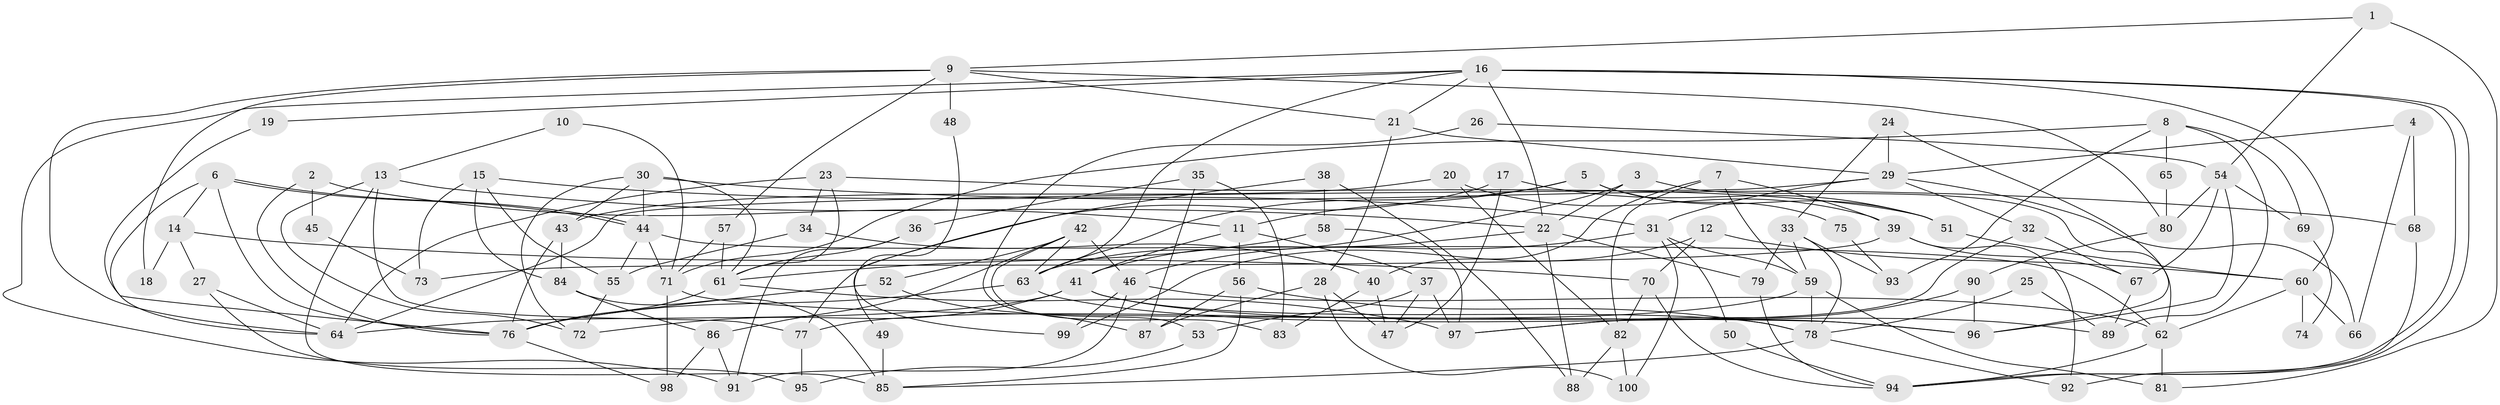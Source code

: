 // coarse degree distribution, {7: 0.05, 2: 0.15, 4: 0.125, 5: 0.15, 8: 0.15, 6: 0.1, 10: 0.025, 3: 0.175, 9: 0.05, 11: 0.025}
// Generated by graph-tools (version 1.1) at 2025/52/03/04/25 21:52:17]
// undirected, 100 vertices, 200 edges
graph export_dot {
graph [start="1"]
  node [color=gray90,style=filled];
  1;
  2;
  3;
  4;
  5;
  6;
  7;
  8;
  9;
  10;
  11;
  12;
  13;
  14;
  15;
  16;
  17;
  18;
  19;
  20;
  21;
  22;
  23;
  24;
  25;
  26;
  27;
  28;
  29;
  30;
  31;
  32;
  33;
  34;
  35;
  36;
  37;
  38;
  39;
  40;
  41;
  42;
  43;
  44;
  45;
  46;
  47;
  48;
  49;
  50;
  51;
  52;
  53;
  54;
  55;
  56;
  57;
  58;
  59;
  60;
  61;
  62;
  63;
  64;
  65;
  66;
  67;
  68;
  69;
  70;
  71;
  72;
  73;
  74;
  75;
  76;
  77;
  78;
  79;
  80;
  81;
  82;
  83;
  84;
  85;
  86;
  87;
  88;
  89;
  90;
  91;
  92;
  93;
  94;
  95;
  96;
  97;
  98;
  99;
  100;
  1 -- 9;
  1 -- 81;
  1 -- 54;
  2 -- 76;
  2 -- 11;
  2 -- 45;
  3 -- 62;
  3 -- 22;
  3 -- 63;
  4 -- 66;
  4 -- 29;
  4 -- 68;
  5 -- 51;
  5 -- 63;
  5 -- 11;
  5 -- 75;
  6 -- 76;
  6 -- 44;
  6 -- 44;
  6 -- 14;
  6 -- 64;
  7 -- 59;
  7 -- 40;
  7 -- 39;
  7 -- 82;
  8 -- 89;
  8 -- 71;
  8 -- 65;
  8 -- 69;
  8 -- 93;
  9 -- 64;
  9 -- 21;
  9 -- 18;
  9 -- 48;
  9 -- 57;
  9 -- 80;
  10 -- 13;
  10 -- 71;
  11 -- 41;
  11 -- 37;
  11 -- 56;
  12 -- 60;
  12 -- 70;
  12 -- 99;
  13 -- 22;
  13 -- 85;
  13 -- 72;
  13 -- 77;
  14 -- 70;
  14 -- 18;
  14 -- 27;
  15 -- 55;
  15 -- 31;
  15 -- 73;
  15 -- 84;
  16 -- 63;
  16 -- 94;
  16 -- 94;
  16 -- 19;
  16 -- 21;
  16 -- 22;
  16 -- 60;
  16 -- 91;
  17 -- 77;
  17 -- 47;
  17 -- 51;
  19 -- 76;
  20 -- 43;
  20 -- 39;
  20 -- 82;
  21 -- 29;
  21 -- 28;
  22 -- 41;
  22 -- 79;
  22 -- 88;
  23 -- 61;
  23 -- 51;
  23 -- 34;
  23 -- 64;
  24 -- 29;
  24 -- 96;
  24 -- 33;
  25 -- 78;
  25 -- 89;
  26 -- 54;
  26 -- 53;
  27 -- 64;
  27 -- 95;
  28 -- 87;
  28 -- 47;
  28 -- 100;
  29 -- 31;
  29 -- 64;
  29 -- 32;
  29 -- 66;
  30 -- 44;
  30 -- 72;
  30 -- 43;
  30 -- 61;
  30 -- 68;
  31 -- 46;
  31 -- 100;
  31 -- 50;
  31 -- 59;
  32 -- 67;
  32 -- 97;
  33 -- 78;
  33 -- 59;
  33 -- 79;
  33 -- 93;
  34 -- 40;
  34 -- 55;
  35 -- 36;
  35 -- 87;
  35 -- 83;
  36 -- 61;
  36 -- 91;
  37 -- 97;
  37 -- 47;
  37 -- 53;
  38 -- 58;
  38 -- 88;
  38 -- 49;
  39 -- 92;
  39 -- 67;
  39 -- 73;
  40 -- 83;
  40 -- 47;
  41 -- 72;
  41 -- 64;
  41 -- 78;
  41 -- 96;
  42 -- 63;
  42 -- 86;
  42 -- 46;
  42 -- 52;
  42 -- 83;
  43 -- 84;
  43 -- 76;
  44 -- 71;
  44 -- 55;
  44 -- 62;
  45 -- 73;
  46 -- 62;
  46 -- 91;
  46 -- 99;
  48 -- 99;
  49 -- 85;
  50 -- 94;
  51 -- 60;
  52 -- 76;
  52 -- 87;
  53 -- 95;
  54 -- 96;
  54 -- 67;
  54 -- 69;
  54 -- 80;
  55 -- 72;
  56 -- 78;
  56 -- 85;
  56 -- 87;
  57 -- 61;
  57 -- 71;
  58 -- 97;
  58 -- 61;
  59 -- 77;
  59 -- 78;
  59 -- 81;
  60 -- 62;
  60 -- 66;
  60 -- 74;
  61 -- 76;
  61 -- 97;
  62 -- 94;
  62 -- 81;
  63 -- 76;
  63 -- 89;
  65 -- 80;
  67 -- 89;
  68 -- 92;
  69 -- 74;
  70 -- 82;
  70 -- 94;
  71 -- 96;
  71 -- 98;
  75 -- 93;
  76 -- 98;
  77 -- 95;
  78 -- 85;
  78 -- 92;
  79 -- 94;
  80 -- 90;
  82 -- 88;
  82 -- 100;
  84 -- 85;
  84 -- 86;
  86 -- 91;
  86 -- 98;
  90 -- 97;
  90 -- 96;
}
